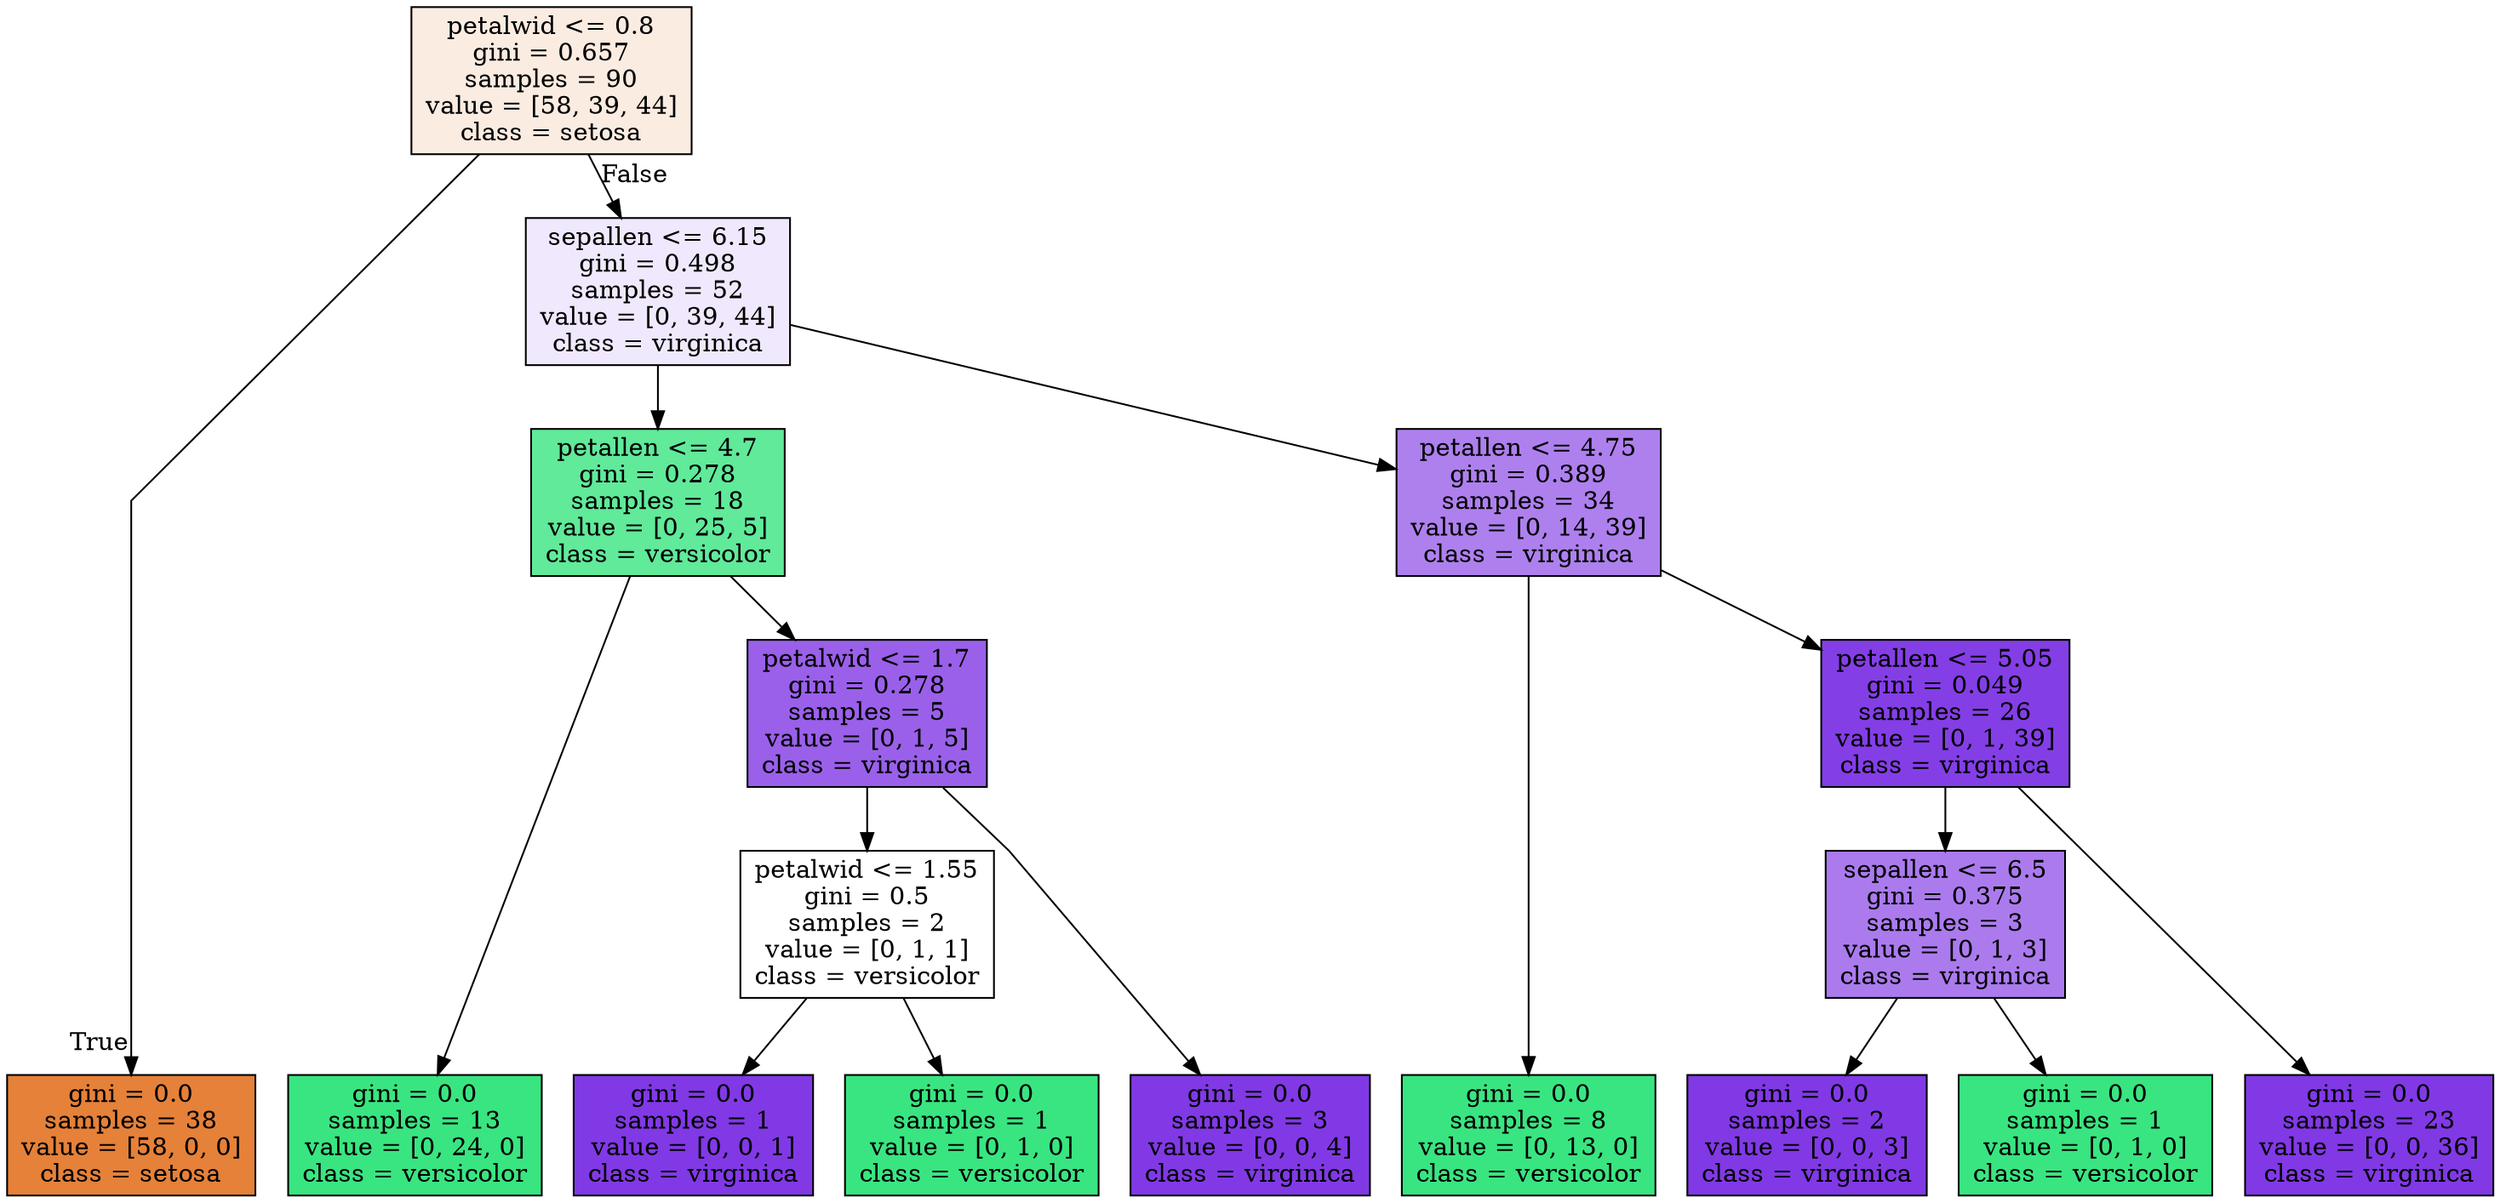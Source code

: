 digraph Tree {
node [shape=box, style="filled", color="black"] ;
graph [ranksep=equally, splines=polyline] ;
0 [label="petalwid <= 0.8\ngini = 0.657\nsamples = 90\nvalue = [58, 39, 44]\nclass = setosa", fillcolor="#e5813925"] ;
1 [label="gini = 0.0\nsamples = 38\nvalue = [58, 0, 0]\nclass = setosa", fillcolor="#e58139ff"] ;
0 -> 1 [labeldistance=2.5, labelangle=45, headlabel="True"] ;
2 [label="sepallen <= 6.15\ngini = 0.498\nsamples = 52\nvalue = [0, 39, 44]\nclass = virginica", fillcolor="#8139e51d"] ;
0 -> 2 [labeldistance=2.5, labelangle=-45, headlabel="False"] ;
3 [label="petallen <= 4.7\ngini = 0.278\nsamples = 18\nvalue = [0, 25, 5]\nclass = versicolor", fillcolor="#39e581cc"] ;
2 -> 3 ;
4 [label="gini = 0.0\nsamples = 13\nvalue = [0, 24, 0]\nclass = versicolor", fillcolor="#39e581ff"] ;
3 -> 4 ;
5 [label="petalwid <= 1.7\ngini = 0.278\nsamples = 5\nvalue = [0, 1, 5]\nclass = virginica", fillcolor="#8139e5cc"] ;
3 -> 5 ;
6 [label="petalwid <= 1.55\ngini = 0.5\nsamples = 2\nvalue = [0, 1, 1]\nclass = versicolor", fillcolor="#39e58100"] ;
5 -> 6 ;
7 [label="gini = 0.0\nsamples = 1\nvalue = [0, 0, 1]\nclass = virginica", fillcolor="#8139e5ff"] ;
6 -> 7 ;
8 [label="gini = 0.0\nsamples = 1\nvalue = [0, 1, 0]\nclass = versicolor", fillcolor="#39e581ff"] ;
6 -> 8 ;
9 [label="gini = 0.0\nsamples = 3\nvalue = [0, 0, 4]\nclass = virginica", fillcolor="#8139e5ff"] ;
5 -> 9 ;
10 [label="petallen <= 4.75\ngini = 0.389\nsamples = 34\nvalue = [0, 14, 39]\nclass = virginica", fillcolor="#8139e5a3"] ;
2 -> 10 ;
11 [label="gini = 0.0\nsamples = 8\nvalue = [0, 13, 0]\nclass = versicolor", fillcolor="#39e581ff"] ;
10 -> 11 ;
12 [label="petallen <= 5.05\ngini = 0.049\nsamples = 26\nvalue = [0, 1, 39]\nclass = virginica", fillcolor="#8139e5f8"] ;
10 -> 12 ;
13 [label="sepallen <= 6.5\ngini = 0.375\nsamples = 3\nvalue = [0, 1, 3]\nclass = virginica", fillcolor="#8139e5aa"] ;
12 -> 13 ;
14 [label="gini = 0.0\nsamples = 2\nvalue = [0, 0, 3]\nclass = virginica", fillcolor="#8139e5ff"] ;
13 -> 14 ;
15 [label="gini = 0.0\nsamples = 1\nvalue = [0, 1, 0]\nclass = versicolor", fillcolor="#39e581ff"] ;
13 -> 15 ;
16 [label="gini = 0.0\nsamples = 23\nvalue = [0, 0, 36]\nclass = virginica", fillcolor="#8139e5ff"] ;
12 -> 16 ;
{rank=same ; 0} ;
{rank=same ; 2} ;
{rank=same ; 3; 10} ;
{rank=same ; 5; 12} ;
{rank=same ; 6; 13} ;
{rank=same ; 1; 4; 7; 8; 9; 11; 14; 15; 16} ;
}